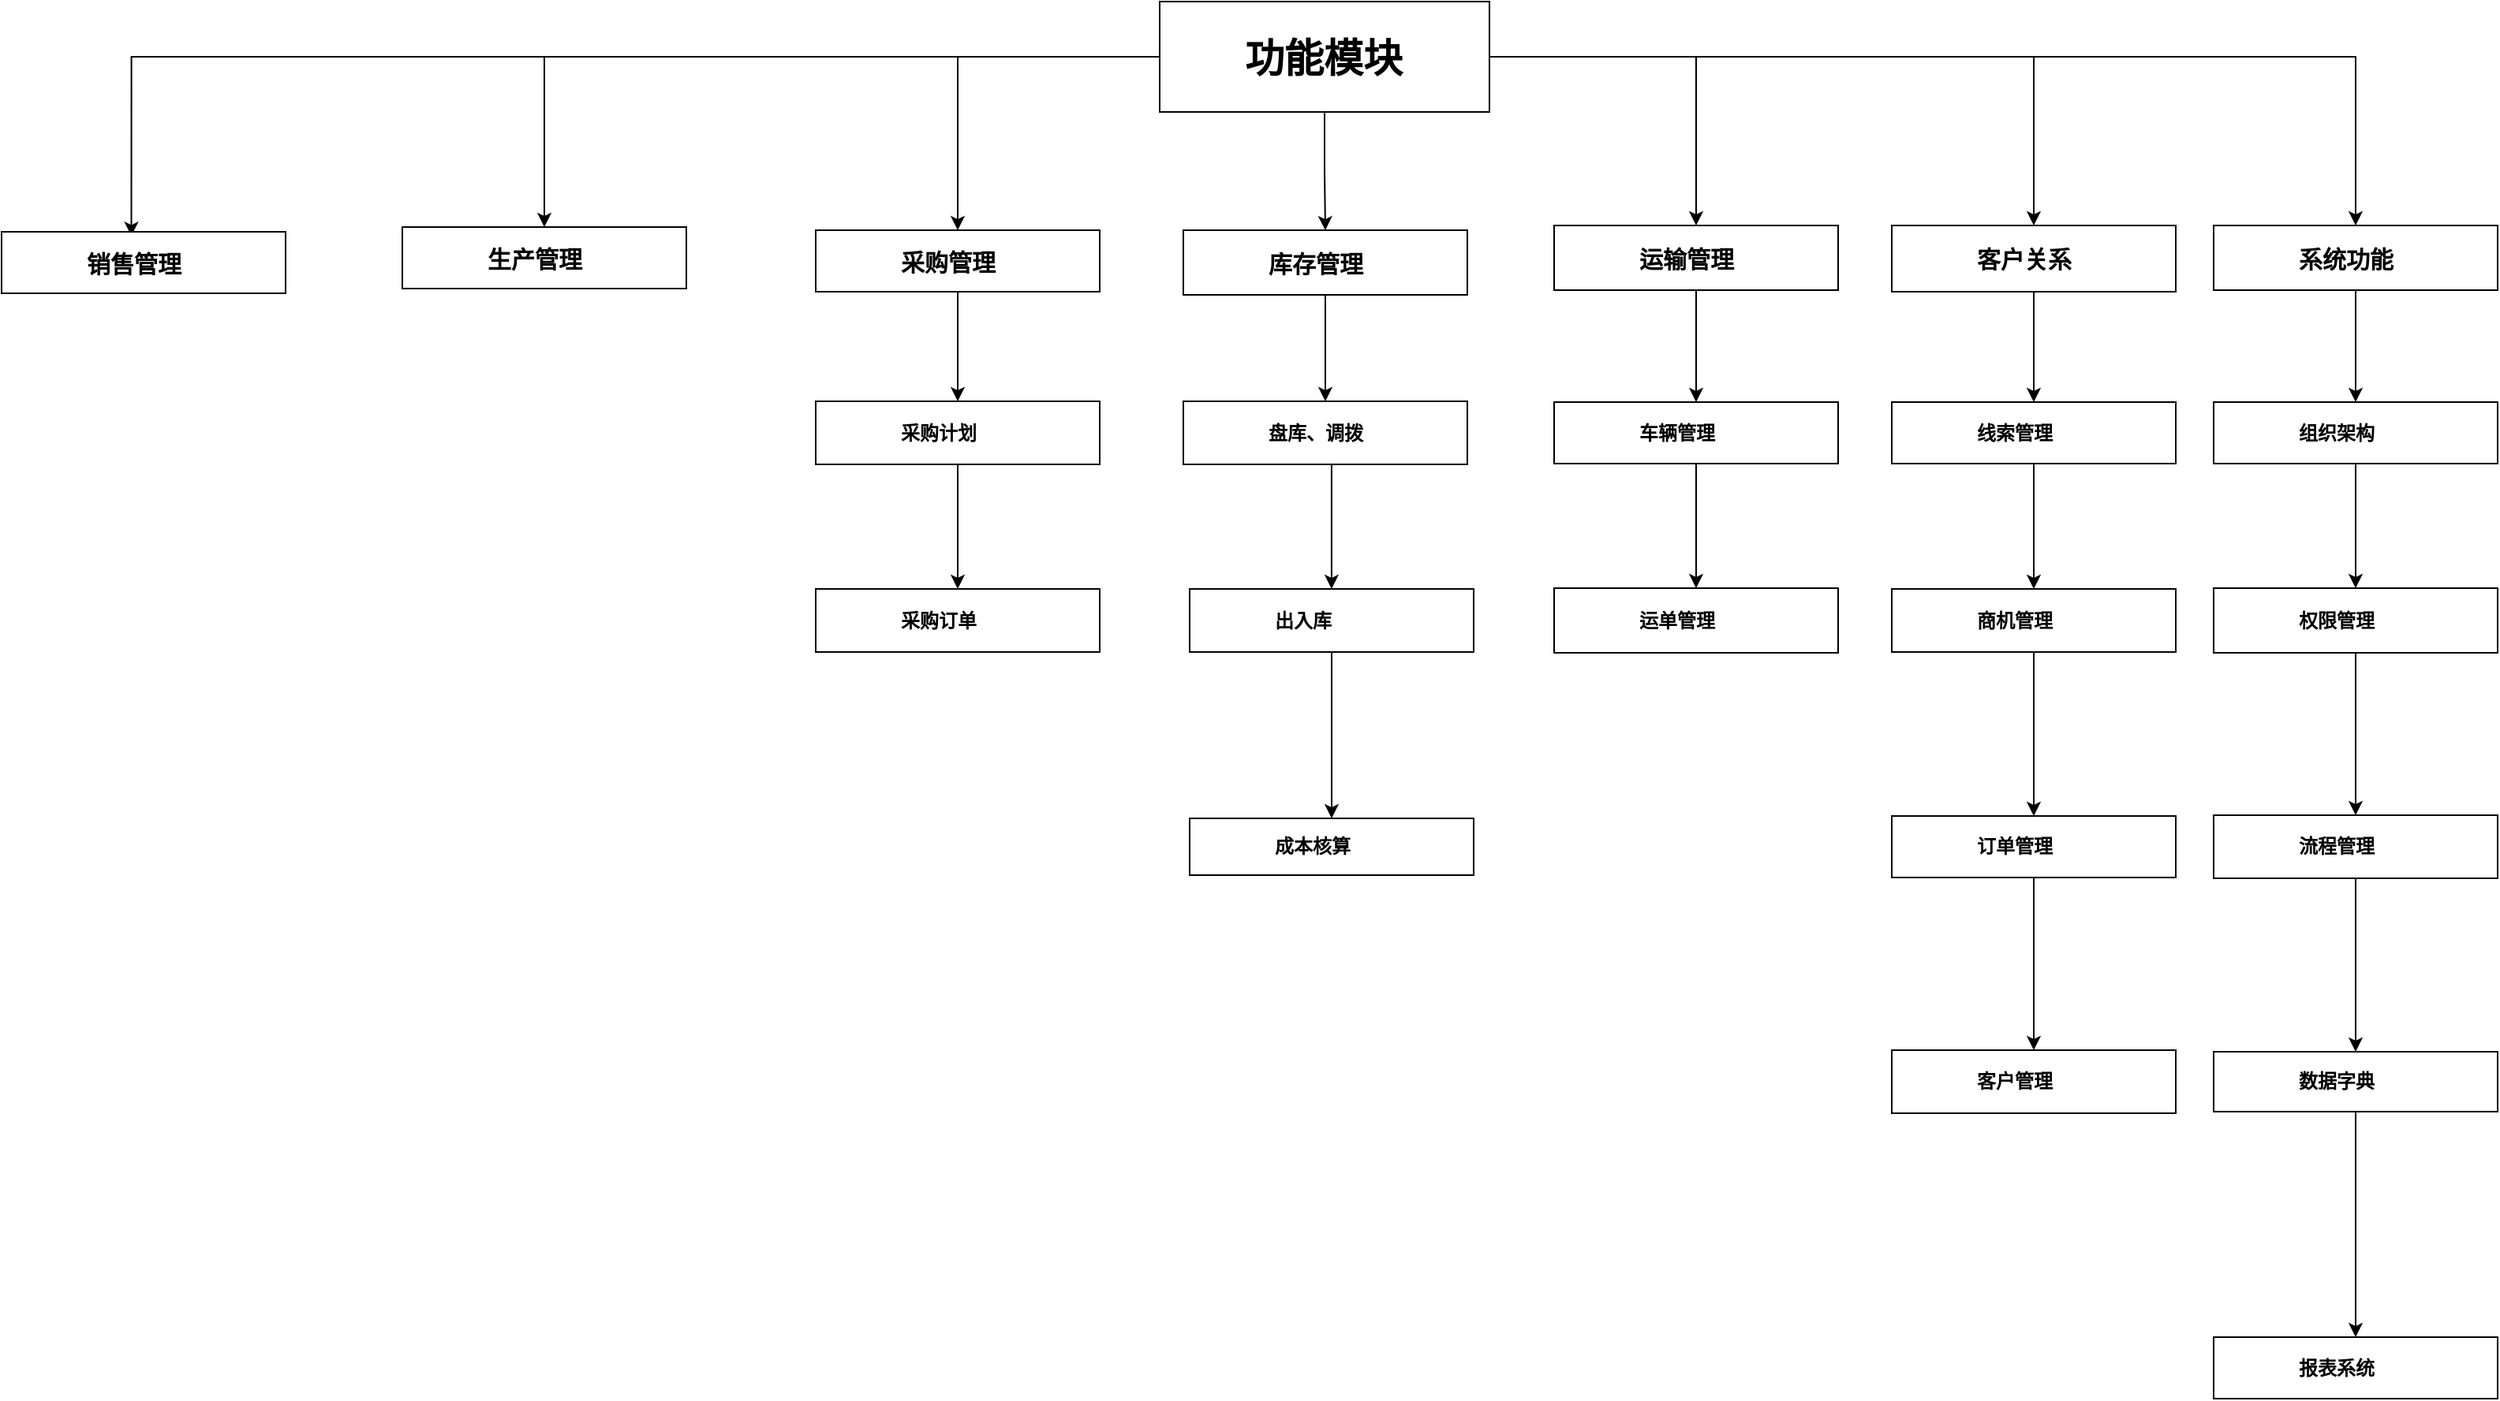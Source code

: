 <mxfile border="50" scale="3" compressed="false" locked="false" version="27.1.6">
  <diagram name="Blank" id="YmL12bMKpDGza6XwsDPr">
    <mxGraphModel dx="2866" dy="1511" grid="0" gridSize="10" guides="1" tooltips="1" connect="1" arrows="1" fold="1" page="0" pageScale="1" pageWidth="827" pageHeight="1169" background="none" math="1" shadow="0">
      <root>
        <mxCell id="X5NqExCQtvZxIxQ7pmgY-0" />
        <mxCell id="1" parent="X5NqExCQtvZxIxQ7pmgY-0" />
        <mxCell id="-n03L4gZZ8u75mCyDfgK-18" style="edgeStyle=orthogonalEdgeStyle;rounded=0;orthogonalLoop=1;jettySize=auto;html=1;exitX=0.5;exitY=1;exitDx=0;exitDy=0;" edge="1" parent="1" source="-n03L4gZZ8u75mCyDfgK-5" target="-n03L4gZZ8u75mCyDfgK-17">
          <mxGeometry relative="1" as="geometry" />
        </mxCell>
        <mxCell id="-n03L4gZZ8u75mCyDfgK-26" style="edgeStyle=orthogonalEdgeStyle;rounded=0;orthogonalLoop=1;jettySize=auto;html=1;" edge="1" parent="1" source="-n03L4gZZ8u75mCyDfgK-5" target="-n03L4gZZ8u75mCyDfgK-22">
          <mxGeometry relative="1" as="geometry" />
        </mxCell>
        <mxCell id="-n03L4gZZ8u75mCyDfgK-27" style="edgeStyle=orthogonalEdgeStyle;rounded=0;orthogonalLoop=1;jettySize=auto;html=1;entryX=0.5;entryY=0;entryDx=0;entryDy=0;" edge="1" parent="1" source="-n03L4gZZ8u75mCyDfgK-5" target="-n03L4gZZ8u75mCyDfgK-23">
          <mxGeometry relative="1" as="geometry" />
        </mxCell>
        <mxCell id="-n03L4gZZ8u75mCyDfgK-28" style="edgeStyle=orthogonalEdgeStyle;rounded=0;orthogonalLoop=1;jettySize=auto;html=1;entryX=0.5;entryY=0;entryDx=0;entryDy=0;" edge="1" parent="1" source="-n03L4gZZ8u75mCyDfgK-5" target="-n03L4gZZ8u75mCyDfgK-24">
          <mxGeometry relative="1" as="geometry" />
        </mxCell>
        <mxCell id="-n03L4gZZ8u75mCyDfgK-29" style="edgeStyle=orthogonalEdgeStyle;rounded=0;orthogonalLoop=1;jettySize=auto;html=1;entryX=0.5;entryY=0;entryDx=0;entryDy=0;" edge="1" parent="1" source="-n03L4gZZ8u75mCyDfgK-5" target="-n03L4gZZ8u75mCyDfgK-11">
          <mxGeometry relative="1" as="geometry" />
        </mxCell>
        <mxCell id="-n03L4gZZ8u75mCyDfgK-30" style="edgeStyle=orthogonalEdgeStyle;rounded=0;orthogonalLoop=1;jettySize=auto;html=1;entryX=0.5;entryY=0;entryDx=0;entryDy=0;" edge="1" parent="1" source="-n03L4gZZ8u75mCyDfgK-5" target="-n03L4gZZ8u75mCyDfgK-74">
          <mxGeometry relative="1" as="geometry">
            <mxPoint x="-78" y="-53" as="targetPoint" />
          </mxGeometry>
        </mxCell>
        <mxCell id="-n03L4gZZ8u75mCyDfgK-31" style="edgeStyle=orthogonalEdgeStyle;rounded=0;orthogonalLoop=1;jettySize=auto;html=1;entryX=0.457;entryY=0.068;entryDx=0;entryDy=0;entryPerimeter=0;" edge="1" parent="1" source="-n03L4gZZ8u75mCyDfgK-5" target="-n03L4gZZ8u75mCyDfgK-75">
          <mxGeometry relative="1" as="geometry">
            <mxPoint x="-348" y="-56" as="targetPoint" />
          </mxGeometry>
        </mxCell>
        <UserObject label="功能模块" name="Tessa Miller" position="CFO" location="Office 1" email="me@example.com" placeholders="1" id="-n03L4gZZ8u75mCyDfgK-5">
          <mxCell style="label;whiteSpace=wrap;html=1;rounded=0;glass=0;treeMoving=1;treeFolding=1;container=0;fontSize=25;align=left;" vertex="1" parent="1">
            <mxGeometry x="306" y="-195" width="209" height="70" as="geometry" />
          </mxCell>
        </UserObject>
        <mxCell id="-n03L4gZZ8u75mCyDfgK-67" value="" style="edgeStyle=orthogonalEdgeStyle;rounded=0;orthogonalLoop=1;jettySize=auto;html=1;" edge="1" parent="1" source="-n03L4gZZ8u75mCyDfgK-11" target="-n03L4gZZ8u75mCyDfgK-66">
          <mxGeometry relative="1" as="geometry" />
        </mxCell>
        <UserObject label="采购管理" name="Alison Donovan" position="System Admin" location="Office 3" email="me@example.com" placeholders="1" id="-n03L4gZZ8u75mCyDfgK-11">
          <mxCell style="label;whiteSpace=wrap;html=1;rounded=0;glass=0;fontSize=15;" vertex="1" parent="1">
            <mxGeometry x="88" y="-50" width="180" height="39" as="geometry" />
          </mxCell>
        </UserObject>
        <mxCell id="-n03L4gZZ8u75mCyDfgK-59" value="" style="edgeStyle=orthogonalEdgeStyle;rounded=0;orthogonalLoop=1;jettySize=auto;html=1;" edge="1" parent="1" source="-n03L4gZZ8u75mCyDfgK-17" target="-n03L4gZZ8u75mCyDfgK-58">
          <mxGeometry relative="1" as="geometry" />
        </mxCell>
        <UserObject label="库存管理" name="Alison Donovan" position="System Admin" location="Office 3" email="me@example.com" placeholders="1" id="-n03L4gZZ8u75mCyDfgK-17">
          <mxCell style="label;whiteSpace=wrap;html=1;rounded=0;glass=0;fontSize=15;" vertex="1" parent="1">
            <mxGeometry x="321" y="-50" width="180" height="41" as="geometry" />
          </mxCell>
        </UserObject>
        <mxCell id="-n03L4gZZ8u75mCyDfgK-55" value="" style="edgeStyle=orthogonalEdgeStyle;rounded=0;orthogonalLoop=1;jettySize=auto;html=1;" edge="1" parent="1" source="-n03L4gZZ8u75mCyDfgK-22" target="-n03L4gZZ8u75mCyDfgK-54">
          <mxGeometry relative="1" as="geometry" />
        </mxCell>
        <UserObject label="运输管理" name="Alison Donovan" position="System Admin" location="Office 3" email="me@example.com" placeholders="1" id="-n03L4gZZ8u75mCyDfgK-22">
          <mxCell style="label;whiteSpace=wrap;html=1;rounded=0;glass=0;fontSize=15;" vertex="1" parent="1">
            <mxGeometry x="556" y="-53" width="180" height="41" as="geometry" />
          </mxCell>
        </UserObject>
        <mxCell id="-n03L4gZZ8u75mCyDfgK-47" value="" style="edgeStyle=orthogonalEdgeStyle;rounded=0;orthogonalLoop=1;jettySize=auto;html=1;" edge="1" parent="1" source="-n03L4gZZ8u75mCyDfgK-23" target="-n03L4gZZ8u75mCyDfgK-46">
          <mxGeometry relative="1" as="geometry" />
        </mxCell>
        <UserObject label="客户关系" name="Alison Donovan" position="System Admin" location="Office 3" email="me@example.com" placeholders="1" id="-n03L4gZZ8u75mCyDfgK-23">
          <mxCell style="label;whiteSpace=wrap;html=1;rounded=0;glass=0;fontSize=15;" vertex="1" parent="1">
            <mxGeometry x="770" y="-53" width="180" height="42" as="geometry" />
          </mxCell>
        </UserObject>
        <mxCell id="-n03L4gZZ8u75mCyDfgK-33" value="" style="edgeStyle=orthogonalEdgeStyle;rounded=0;orthogonalLoop=1;jettySize=auto;html=1;" edge="1" parent="1" source="-n03L4gZZ8u75mCyDfgK-24" target="-n03L4gZZ8u75mCyDfgK-32">
          <mxGeometry relative="1" as="geometry" />
        </mxCell>
        <UserObject label="系统功能" name="Alison Donovan" position="System Admin" location="Office 3" email="me@example.com" placeholders="1" id="-n03L4gZZ8u75mCyDfgK-24">
          <mxCell style="label;whiteSpace=wrap;html=1;rounded=0;glass=0;fontSize=15;" vertex="1" parent="1">
            <mxGeometry x="974" y="-53" width="180" height="41" as="geometry" />
          </mxCell>
        </UserObject>
        <mxCell id="-n03L4gZZ8u75mCyDfgK-35" value="" style="edgeStyle=orthogonalEdgeStyle;rounded=0;orthogonalLoop=1;jettySize=auto;html=1;" edge="1" parent="1" source="-n03L4gZZ8u75mCyDfgK-32" target="-n03L4gZZ8u75mCyDfgK-34">
          <mxGeometry relative="1" as="geometry" />
        </mxCell>
        <UserObject label="组织架构" name="Alison Donovan" position="System Admin" location="Office 3" email="me@example.com" placeholders="1" id="-n03L4gZZ8u75mCyDfgK-32">
          <mxCell style="label;whiteSpace=wrap;html=1;rounded=0;glass=0;" vertex="1" parent="1">
            <mxGeometry x="974" y="59" width="180" height="39" as="geometry" />
          </mxCell>
        </UserObject>
        <mxCell id="-n03L4gZZ8u75mCyDfgK-37" value="" style="edgeStyle=orthogonalEdgeStyle;rounded=0;orthogonalLoop=1;jettySize=auto;html=1;" edge="1" parent="1" source="-n03L4gZZ8u75mCyDfgK-34" target="-n03L4gZZ8u75mCyDfgK-36">
          <mxGeometry relative="1" as="geometry" />
        </mxCell>
        <UserObject label="权限管理" name="Alison Donovan" position="System Admin" location="Office 3" email="me@example.com" placeholders="1" id="-n03L4gZZ8u75mCyDfgK-34">
          <mxCell style="label;whiteSpace=wrap;html=1;rounded=0;glass=0;" vertex="1" parent="1">
            <mxGeometry x="974" y="177" width="180" height="41" as="geometry" />
          </mxCell>
        </UserObject>
        <mxCell id="-n03L4gZZ8u75mCyDfgK-39" value="" style="edgeStyle=orthogonalEdgeStyle;rounded=0;orthogonalLoop=1;jettySize=auto;html=1;" edge="1" parent="1" source="-n03L4gZZ8u75mCyDfgK-36" target="-n03L4gZZ8u75mCyDfgK-38">
          <mxGeometry relative="1" as="geometry" />
        </mxCell>
        <UserObject label="流程管理" name="Alison Donovan" position="System Admin" location="Office 3" email="me@example.com" placeholders="1" id="-n03L4gZZ8u75mCyDfgK-36">
          <mxCell style="label;whiteSpace=wrap;html=1;rounded=0;glass=0;" vertex="1" parent="1">
            <mxGeometry x="974" y="321" width="180" height="40" as="geometry" />
          </mxCell>
        </UserObject>
        <mxCell id="-n03L4gZZ8u75mCyDfgK-41" value="" style="edgeStyle=orthogonalEdgeStyle;rounded=0;orthogonalLoop=1;jettySize=auto;html=1;" edge="1" parent="1" source="-n03L4gZZ8u75mCyDfgK-38" target="-n03L4gZZ8u75mCyDfgK-40">
          <mxGeometry relative="1" as="geometry" />
        </mxCell>
        <UserObject label="数据字典" name="Alison Donovan" position="System Admin" location="Office 3" email="me@example.com" placeholders="1" id="-n03L4gZZ8u75mCyDfgK-38">
          <mxCell style="label;whiteSpace=wrap;html=1;rounded=0;glass=0;" vertex="1" parent="1">
            <mxGeometry x="974" y="471" width="180" height="38" as="geometry" />
          </mxCell>
        </UserObject>
        <UserObject label="报表系统" name="Alison Donovan" position="System Admin" location="Office 3" email="me@example.com" placeholders="1" id="-n03L4gZZ8u75mCyDfgK-40">
          <mxCell style="label;whiteSpace=wrap;html=1;rounded=0;glass=0;" vertex="1" parent="1">
            <mxGeometry x="974" y="652" width="180" height="39" as="geometry" />
          </mxCell>
        </UserObject>
        <mxCell id="-n03L4gZZ8u75mCyDfgK-49" value="" style="edgeStyle=orthogonalEdgeStyle;rounded=0;orthogonalLoop=1;jettySize=auto;html=1;" edge="1" parent="1" source="-n03L4gZZ8u75mCyDfgK-46" target="-n03L4gZZ8u75mCyDfgK-48">
          <mxGeometry relative="1" as="geometry" />
        </mxCell>
        <UserObject label="线索管理" name="Alison Donovan" position="System Admin" location="Office 3" email="me@example.com" placeholders="1" id="-n03L4gZZ8u75mCyDfgK-46">
          <mxCell style="label;whiteSpace=wrap;html=1;rounded=0;glass=0;" vertex="1" parent="1">
            <mxGeometry x="770" y="59" width="180" height="39" as="geometry" />
          </mxCell>
        </UserObject>
        <mxCell id="-n03L4gZZ8u75mCyDfgK-51" value="" style="edgeStyle=orthogonalEdgeStyle;rounded=0;orthogonalLoop=1;jettySize=auto;html=1;" edge="1" parent="1" source="-n03L4gZZ8u75mCyDfgK-48" target="-n03L4gZZ8u75mCyDfgK-50">
          <mxGeometry relative="1" as="geometry" />
        </mxCell>
        <UserObject label="商机管理" name="Alison Donovan" position="System Admin" location="Office 3" email="me@example.com" placeholders="1" id="-n03L4gZZ8u75mCyDfgK-48">
          <mxCell style="label;whiteSpace=wrap;html=1;rounded=0;glass=0;" vertex="1" parent="1">
            <mxGeometry x="770" y="177.5" width="180" height="40" as="geometry" />
          </mxCell>
        </UserObject>
        <mxCell id="-n03L4gZZ8u75mCyDfgK-53" value="" style="edgeStyle=orthogonalEdgeStyle;rounded=0;orthogonalLoop=1;jettySize=auto;html=1;" edge="1" parent="1" source="-n03L4gZZ8u75mCyDfgK-50" target="-n03L4gZZ8u75mCyDfgK-52">
          <mxGeometry relative="1" as="geometry" />
        </mxCell>
        <UserObject label="订单管理" name="Alison Donovan" position="System Admin" location="Office 3" email="me@example.com" placeholders="1" id="-n03L4gZZ8u75mCyDfgK-50">
          <mxCell style="label;whiteSpace=wrap;html=1;rounded=0;glass=0;" vertex="1" parent="1">
            <mxGeometry x="770" y="321.5" width="180" height="39" as="geometry" />
          </mxCell>
        </UserObject>
        <UserObject label="客户管理" name="Alison Donovan" position="System Admin" location="Office 3" email="me@example.com" placeholders="1" id="-n03L4gZZ8u75mCyDfgK-52">
          <mxCell style="label;whiteSpace=wrap;html=1;rounded=0;glass=0;" vertex="1" parent="1">
            <mxGeometry x="770" y="470" width="180" height="40" as="geometry" />
          </mxCell>
        </UserObject>
        <mxCell id="-n03L4gZZ8u75mCyDfgK-57" value="" style="edgeStyle=orthogonalEdgeStyle;rounded=0;orthogonalLoop=1;jettySize=auto;html=1;" edge="1" parent="1" source="-n03L4gZZ8u75mCyDfgK-54" target="-n03L4gZZ8u75mCyDfgK-56">
          <mxGeometry relative="1" as="geometry" />
        </mxCell>
        <UserObject label="车辆管理" name="Alison Donovan" position="System Admin" location="Office 3" email="me@example.com" placeholders="1" id="-n03L4gZZ8u75mCyDfgK-54">
          <mxCell style="label;whiteSpace=wrap;html=1;rounded=0;glass=0;" vertex="1" parent="1">
            <mxGeometry x="556" y="59" width="180" height="39" as="geometry" />
          </mxCell>
        </UserObject>
        <UserObject label="运单管理" name="Alison Donovan" position="System Admin" location="Office 3" email="me@example.com" placeholders="1" id="-n03L4gZZ8u75mCyDfgK-56">
          <mxCell style="label;whiteSpace=wrap;html=1;rounded=0;glass=0;" vertex="1" parent="1">
            <mxGeometry x="556" y="177" width="180" height="41" as="geometry" />
          </mxCell>
        </UserObject>
        <UserObject label="盘库、调拨" name="Alison Donovan" position="System Admin" location="Office 3" email="me@example.com" placeholders="1" id="-n03L4gZZ8u75mCyDfgK-58">
          <mxCell style="label;whiteSpace=wrap;html=1;rounded=0;glass=0;" vertex="1" parent="1">
            <mxGeometry x="321" y="58.5" width="180" height="40" as="geometry" />
          </mxCell>
        </UserObject>
        <mxCell id="-n03L4gZZ8u75mCyDfgK-63" value="" style="edgeStyle=orthogonalEdgeStyle;rounded=0;orthogonalLoop=1;jettySize=auto;html=1;exitX=0.522;exitY=1;exitDx=0;exitDy=0;exitPerimeter=0;" edge="1" parent="1" source="-n03L4gZZ8u75mCyDfgK-58" target="-n03L4gZZ8u75mCyDfgK-62">
          <mxGeometry relative="1" as="geometry">
            <mxPoint x="411" y="196" as="sourcePoint" />
          </mxGeometry>
        </mxCell>
        <mxCell id="-n03L4gZZ8u75mCyDfgK-65" value="" style="edgeStyle=orthogonalEdgeStyle;rounded=0;orthogonalLoop=1;jettySize=auto;html=1;" edge="1" parent="1" source="-n03L4gZZ8u75mCyDfgK-62" target="-n03L4gZZ8u75mCyDfgK-64">
          <mxGeometry relative="1" as="geometry" />
        </mxCell>
        <UserObject label="出入库" name="Alison Donovan" position="System Admin" location="Office 3" email="me@example.com" placeholders="1" id="-n03L4gZZ8u75mCyDfgK-62">
          <mxCell style="label;whiteSpace=wrap;html=1;rounded=0;glass=0;" vertex="1" parent="1">
            <mxGeometry x="325" y="177.5" width="180" height="40" as="geometry" />
          </mxCell>
        </UserObject>
        <UserObject label="成本核算" name="Alison Donovan" position="System Admin" location="Office 3" email="me@example.com" placeholders="1" id="-n03L4gZZ8u75mCyDfgK-64">
          <mxCell style="label;whiteSpace=wrap;html=1;rounded=0;glass=0;" vertex="1" parent="1">
            <mxGeometry x="325" y="323" width="180" height="36" as="geometry" />
          </mxCell>
        </UserObject>
        <mxCell id="-n03L4gZZ8u75mCyDfgK-71" value="" style="edgeStyle=orthogonalEdgeStyle;rounded=0;orthogonalLoop=1;jettySize=auto;html=1;" edge="1" parent="1" source="-n03L4gZZ8u75mCyDfgK-66" target="-n03L4gZZ8u75mCyDfgK-70">
          <mxGeometry relative="1" as="geometry" />
        </mxCell>
        <UserObject label="采购计划" name="Alison Donovan" position="System Admin" location="Office 3" email="me@example.com" placeholders="1" id="-n03L4gZZ8u75mCyDfgK-66">
          <mxCell style="label;whiteSpace=wrap;html=1;rounded=0;glass=0;" vertex="1" parent="1">
            <mxGeometry x="88" y="58.5" width="180" height="40" as="geometry" />
          </mxCell>
        </UserObject>
        <UserObject label="采购订单" name="Alison Donovan" position="System Admin" location="Office 3" email="me@example.com" placeholders="1" id="-n03L4gZZ8u75mCyDfgK-70">
          <mxCell style="label;whiteSpace=wrap;html=1;rounded=0;glass=0;" vertex="1" parent="1">
            <mxGeometry x="88" y="177.5" width="180" height="40" as="geometry" />
          </mxCell>
        </UserObject>
        <UserObject label="生产管理" name="Alison Donovan" position="System Admin" location="Office 3" email="me@example.com" placeholders="1" id="-n03L4gZZ8u75mCyDfgK-74">
          <mxCell style="label;whiteSpace=wrap;html=1;rounded=0;glass=0;fontSize=15;" vertex="1" parent="1">
            <mxGeometry x="-174" y="-52" width="180" height="39" as="geometry" />
          </mxCell>
        </UserObject>
        <UserObject label="销售管理" name="Alison Donovan" position="System Admin" location="Office 3" email="me@example.com" placeholders="1" id="-n03L4gZZ8u75mCyDfgK-75">
          <mxCell style="label;whiteSpace=wrap;html=1;rounded=0;glass=0;fontSize=15;" vertex="1" parent="1">
            <mxGeometry x="-428" y="-49" width="180" height="39" as="geometry" />
          </mxCell>
        </UserObject>
      </root>
    </mxGraphModel>
  </diagram>
</mxfile>
